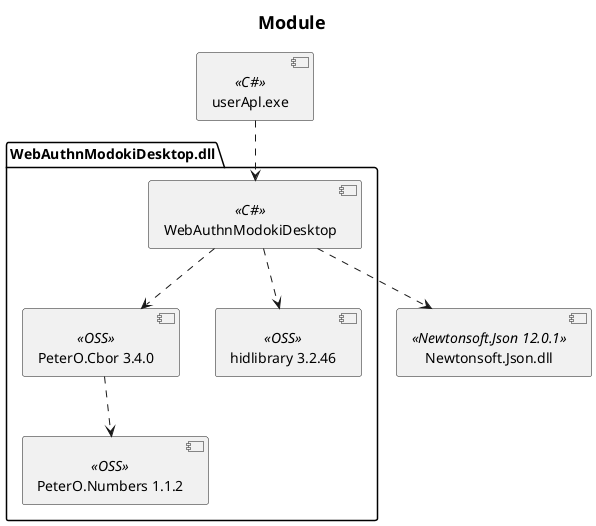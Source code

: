 @startuml
title <size:18>Module</size>

component userApl.exe as userApl <<C#>>

package "WebAuthnModokiDesktop.dll" {
    component "WebAuthnModokiDesktop" as WebAuthnModokiDesktop <<C#>>
    component "PeterO.Cbor 3.4.0" as CBOR <<OSS>>
    component "PeterO.Numbers 1.1.2" as Numbers <<OSS>>
    component "hidlibrary 3.2.46" as HidLibrary <<OSS>>
}   

component Newtonsoft.Json.dll as Newtonsoft.Json <<Newtonsoft.Json 12.0.1>>

userApl ..> WebAuthnModokiDesktop
WebAuthnModokiDesktop ..> HidLibrary
WebAuthnModokiDesktop ..> CBOR
CBOR ..> Numbers
WebAuthnModokiDesktop ..> Newtonsoft.Json

@enduml